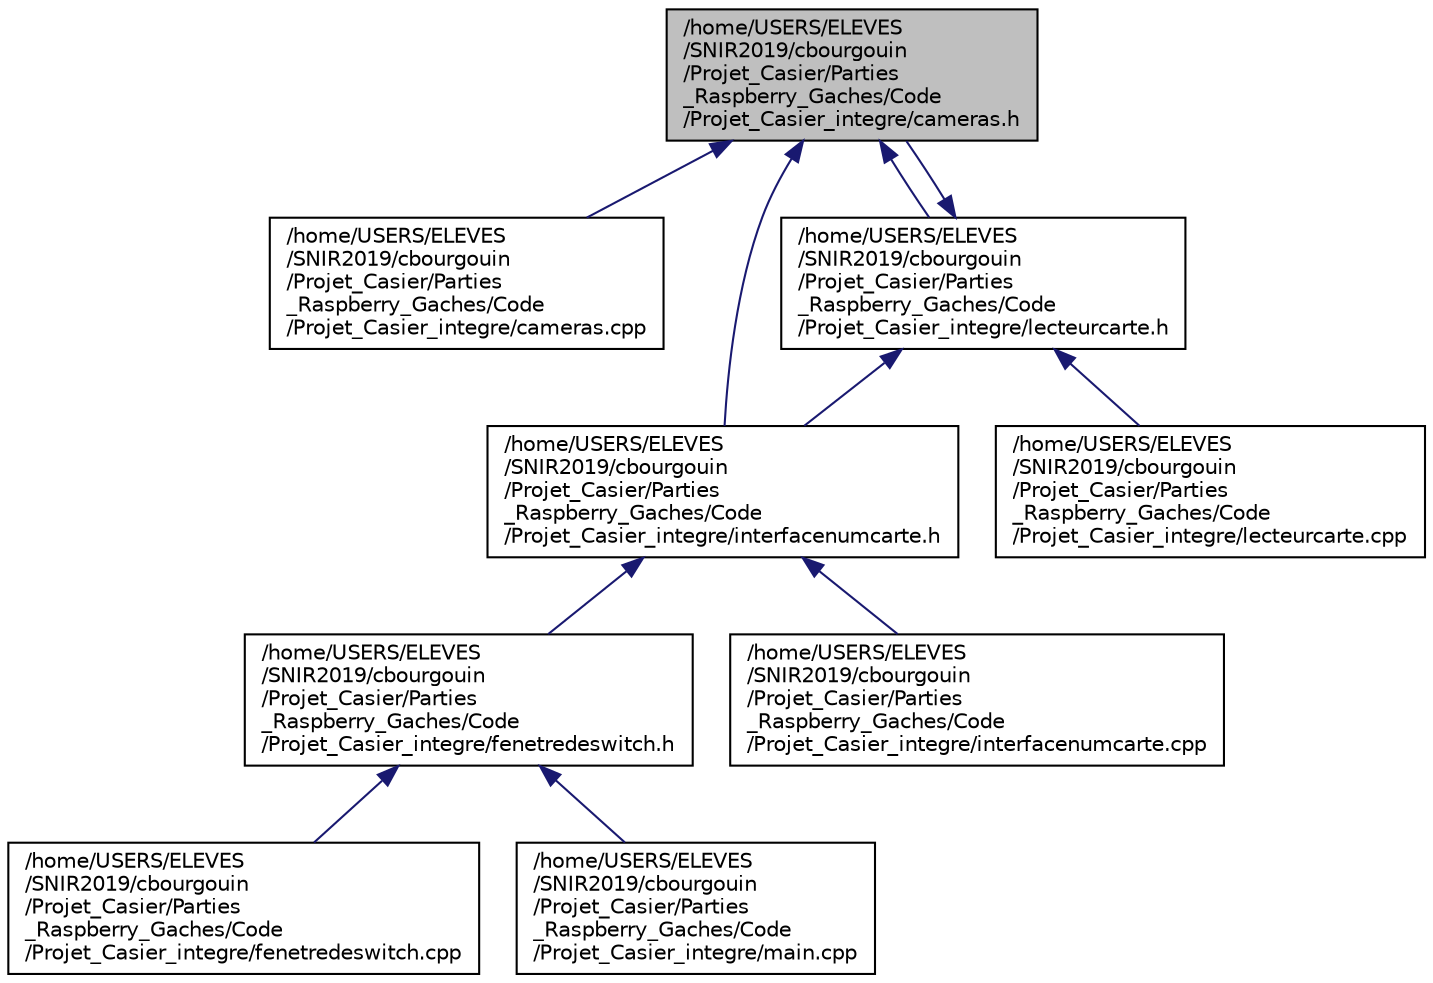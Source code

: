 digraph "/home/USERS/ELEVES/SNIR2019/cbourgouin/Projet_Casier/Parties_Raspberry_Gaches/Code/Projet_Casier_integre/cameras.h"
{
  edge [fontname="Helvetica",fontsize="10",labelfontname="Helvetica",labelfontsize="10"];
  node [fontname="Helvetica",fontsize="10",shape=record];
  Node14 [label="/home/USERS/ELEVES\l/SNIR2019/cbourgouin\l/Projet_Casier/Parties\l_Raspberry_Gaches/Code\l/Projet_Casier_integre/cameras.h",height=0.2,width=0.4,color="black", fillcolor="grey75", style="filled", fontcolor="black"];
  Node14 -> Node15 [dir="back",color="midnightblue",fontsize="10",style="solid",fontname="Helvetica"];
  Node15 [label="/home/USERS/ELEVES\l/SNIR2019/cbourgouin\l/Projet_Casier/Parties\l_Raspberry_Gaches/Code\l/Projet_Casier_integre/cameras.cpp",height=0.2,width=0.4,color="black", fillcolor="white", style="filled",URL="$cameras_8cpp.html"];
  Node14 -> Node16 [dir="back",color="midnightblue",fontsize="10",style="solid",fontname="Helvetica"];
  Node16 [label="/home/USERS/ELEVES\l/SNIR2019/cbourgouin\l/Projet_Casier/Parties\l_Raspberry_Gaches/Code\l/Projet_Casier_integre/lecteurcarte.h",height=0.2,width=0.4,color="black", fillcolor="white", style="filled",URL="$lecteurcarte_8h.html"];
  Node16 -> Node14 [dir="back",color="midnightblue",fontsize="10",style="solid",fontname="Helvetica"];
  Node16 -> Node17 [dir="back",color="midnightblue",fontsize="10",style="solid",fontname="Helvetica"];
  Node17 [label="/home/USERS/ELEVES\l/SNIR2019/cbourgouin\l/Projet_Casier/Parties\l_Raspberry_Gaches/Code\l/Projet_Casier_integre/interfacenumcarte.h",height=0.2,width=0.4,color="black", fillcolor="white", style="filled",URL="$interfacenumcarte_8h.html",tooltip="Déclaration de la classe visuel InterfaceNumCarte. "];
  Node17 -> Node18 [dir="back",color="midnightblue",fontsize="10",style="solid",fontname="Helvetica"];
  Node18 [label="/home/USERS/ELEVES\l/SNIR2019/cbourgouin\l/Projet_Casier/Parties\l_Raspberry_Gaches/Code\l/Projet_Casier_integre/fenetredeswitch.h",height=0.2,width=0.4,color="black", fillcolor="white", style="filled",URL="$fenetredeswitch_8h.html",tooltip="Déclaration de la classe visuel fenetreDeSwitch. "];
  Node18 -> Node19 [dir="back",color="midnightblue",fontsize="10",style="solid",fontname="Helvetica"];
  Node19 [label="/home/USERS/ELEVES\l/SNIR2019/cbourgouin\l/Projet_Casier/Parties\l_Raspberry_Gaches/Code\l/Projet_Casier_integre/fenetredeswitch.cpp",height=0.2,width=0.4,color="black", fillcolor="white", style="filled",URL="$fenetredeswitch_8cpp.html",tooltip="Implémentation de la classe visuel fenetreDeSwitch. "];
  Node18 -> Node20 [dir="back",color="midnightblue",fontsize="10",style="solid",fontname="Helvetica"];
  Node20 [label="/home/USERS/ELEVES\l/SNIR2019/cbourgouin\l/Projet_Casier/Parties\l_Raspberry_Gaches/Code\l/Projet_Casier_integre/main.cpp",height=0.2,width=0.4,color="black", fillcolor="white", style="filled",URL="$main_8cpp.html"];
  Node17 -> Node21 [dir="back",color="midnightblue",fontsize="10",style="solid",fontname="Helvetica"];
  Node21 [label="/home/USERS/ELEVES\l/SNIR2019/cbourgouin\l/Projet_Casier/Parties\l_Raspberry_Gaches/Code\l/Projet_Casier_integre/interfacenumcarte.cpp",height=0.2,width=0.4,color="black", fillcolor="white", style="filled",URL="$interfacenumcarte_8cpp.html"];
  Node16 -> Node22 [dir="back",color="midnightblue",fontsize="10",style="solid",fontname="Helvetica"];
  Node22 [label="/home/USERS/ELEVES\l/SNIR2019/cbourgouin\l/Projet_Casier/Parties\l_Raspberry_Gaches/Code\l/Projet_Casier_integre/lecteurcarte.cpp",height=0.2,width=0.4,color="black", fillcolor="white", style="filled",URL="$lecteurcarte_8cpp.html"];
  Node14 -> Node17 [dir="back",color="midnightblue",fontsize="10",style="solid",fontname="Helvetica"];
}
